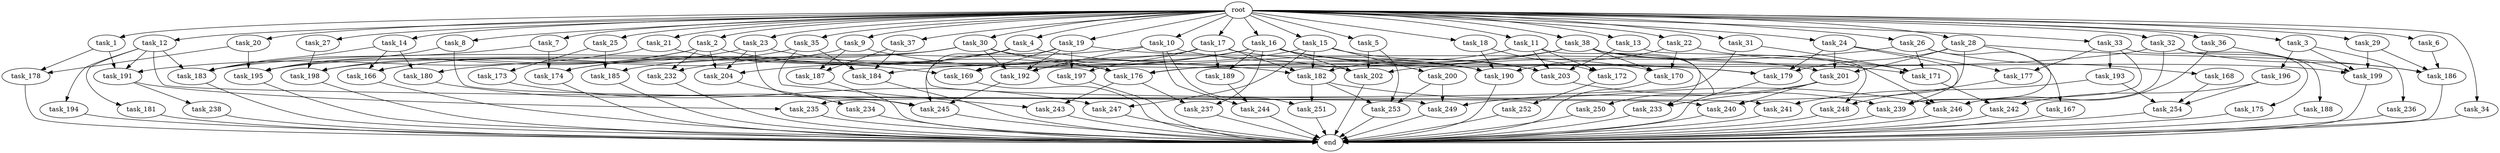 digraph G {
  root [size="0.000000"];
  task_1 [size="10.240000"];
  task_2 [size="10.240000"];
  task_3 [size="10.240000"];
  task_4 [size="10.240000"];
  task_5 [size="10.240000"];
  task_6 [size="10.240000"];
  task_7 [size="10.240000"];
  task_8 [size="10.240000"];
  task_9 [size="10.240000"];
  task_10 [size="10.240000"];
  task_11 [size="10.240000"];
  task_12 [size="10.240000"];
  task_13 [size="10.240000"];
  task_14 [size="10.240000"];
  task_15 [size="10.240000"];
  task_16 [size="10.240000"];
  task_17 [size="10.240000"];
  task_18 [size="10.240000"];
  task_19 [size="10.240000"];
  task_20 [size="10.240000"];
  task_21 [size="10.240000"];
  task_22 [size="10.240000"];
  task_23 [size="10.240000"];
  task_24 [size="10.240000"];
  task_25 [size="10.240000"];
  task_26 [size="10.240000"];
  task_27 [size="10.240000"];
  task_28 [size="10.240000"];
  task_29 [size="10.240000"];
  task_30 [size="10.240000"];
  task_31 [size="10.240000"];
  task_32 [size="10.240000"];
  task_33 [size="10.240000"];
  task_34 [size="10.240000"];
  task_35 [size="10.240000"];
  task_36 [size="10.240000"];
  task_37 [size="10.240000"];
  task_38 [size="10.240000"];
  task_166 [size="13829794693.120001"];
  task_167 [size="1374389534.720000"];
  task_168 [size="1374389534.720000"];
  task_169 [size="8332236554.240000"];
  task_170 [size="16922171146.240000"];
  task_171 [size="23880018165.760002"];
  task_172 [size="8418135900.160000"];
  task_173 [size="2147483648.000000"];
  task_174 [size="11252814315.520000"];
  task_175 [size="6957847019.520000"];
  task_176 [size="21818433863.680000"];
  task_177 [size="10050223472.639999"];
  task_178 [size="9706626088.960001"];
  task_179 [size="10823317585.920000"];
  task_180 [size="12455405158.400000"];
  task_181 [size="2147483648.000000"];
  task_182 [size="21904333209.600002"];
  task_183 [size="18382460026.880001"];
  task_184 [size="15290083573.760000"];
  task_185 [size="4294967296.000000"];
  task_186 [size="12283606466.559999"];
  task_187 [size="13915694039.040001"];
  task_188 [size="773094113.280000"];
  task_189 [size="9964324126.719999"];
  task_190 [size="19499151523.840000"];
  task_191 [size="10737418240.000000"];
  task_192 [size="15633680957.440001"];
  task_193 [size="6957847019.520000"];
  task_194 [size="2147483648.000000"];
  task_195 [size="18038862643.200001"];
  task_196 [size="343597383.680000"];
  task_197 [size="11682311045.120001"];
  task_198 [size="18296560680.959999"];
  task_199 [size="14774687498.240000"];
  task_200 [size="2147483648.000000"];
  task_201 [size="10393820856.320000"];
  task_202 [size="9620726743.040001"];
  task_203 [size="11338713661.440001"];
  task_204 [size="8246337208.320000"];
  task_232 [size="9706626088.960001"];
  task_233 [size="5583457484.800000"];
  task_234 [size="343597383.680000"];
  task_235 [size="8332236554.240000"];
  task_236 [size="343597383.680000"];
  task_237 [size="8332236554.240000"];
  task_238 [size="1374389534.720000"];
  task_239 [size="15032385536.000000"];
  task_240 [size="7730941132.800000"];
  task_241 [size="2491081031.680000"];
  task_242 [size="5583457484.800000"];
  task_243 [size="13915694039.040001"];
  task_244 [size="7301444403.200000"];
  task_245 [size="16149077032.960001"];
  task_246 [size="23450521436.160000"];
  task_247 [size="6356551598.080000"];
  task_248 [size="6270652252.160000"];
  task_249 [size="3092376453.120000"];
  task_250 [size="8589934592.000000"];
  task_251 [size="12799002542.080000"];
  task_252 [size="343597383.680000"];
  task_253 [size="14431090114.559999"];
  task_254 [size="5927054868.480000"];
  end [size="0.000000"];

  root -> task_1 [size="1.000000"];
  root -> task_2 [size="1.000000"];
  root -> task_3 [size="1.000000"];
  root -> task_4 [size="1.000000"];
  root -> task_5 [size="1.000000"];
  root -> task_6 [size="1.000000"];
  root -> task_7 [size="1.000000"];
  root -> task_8 [size="1.000000"];
  root -> task_9 [size="1.000000"];
  root -> task_10 [size="1.000000"];
  root -> task_11 [size="1.000000"];
  root -> task_12 [size="1.000000"];
  root -> task_13 [size="1.000000"];
  root -> task_14 [size="1.000000"];
  root -> task_15 [size="1.000000"];
  root -> task_16 [size="1.000000"];
  root -> task_17 [size="1.000000"];
  root -> task_18 [size="1.000000"];
  root -> task_19 [size="1.000000"];
  root -> task_20 [size="1.000000"];
  root -> task_21 [size="1.000000"];
  root -> task_22 [size="1.000000"];
  root -> task_23 [size="1.000000"];
  root -> task_24 [size="1.000000"];
  root -> task_25 [size="1.000000"];
  root -> task_26 [size="1.000000"];
  root -> task_27 [size="1.000000"];
  root -> task_28 [size="1.000000"];
  root -> task_29 [size="1.000000"];
  root -> task_30 [size="1.000000"];
  root -> task_31 [size="1.000000"];
  root -> task_32 [size="1.000000"];
  root -> task_33 [size="1.000000"];
  root -> task_34 [size="1.000000"];
  root -> task_35 [size="1.000000"];
  root -> task_36 [size="1.000000"];
  root -> task_37 [size="1.000000"];
  root -> task_38 [size="1.000000"];
  task_1 -> task_178 [size="536870912.000000"];
  task_1 -> task_191 [size="536870912.000000"];
  task_2 -> task_176 [size="536870912.000000"];
  task_2 -> task_195 [size="536870912.000000"];
  task_2 -> task_198 [size="536870912.000000"];
  task_2 -> task_204 [size="536870912.000000"];
  task_2 -> task_232 [size="536870912.000000"];
  task_3 -> task_196 [size="33554432.000000"];
  task_3 -> task_199 [size="33554432.000000"];
  task_3 -> task_236 [size="33554432.000000"];
  task_4 -> task_174 [size="209715200.000000"];
  task_4 -> task_179 [size="209715200.000000"];
  task_4 -> task_185 [size="209715200.000000"];
  task_4 -> task_241 [size="209715200.000000"];
  task_5 -> task_202 [size="536870912.000000"];
  task_5 -> task_253 [size="536870912.000000"];
  task_6 -> task_186 [size="679477248.000000"];
  task_7 -> task_174 [size="209715200.000000"];
  task_7 -> task_183 [size="209715200.000000"];
  task_8 -> task_195 [size="134217728.000000"];
  task_8 -> task_249 [size="134217728.000000"];
  task_9 -> task_180 [size="679477248.000000"];
  task_9 -> task_182 [size="679477248.000000"];
  task_9 -> task_187 [size="679477248.000000"];
  task_10 -> task_192 [size="411041792.000000"];
  task_10 -> task_203 [size="411041792.000000"];
  task_10 -> task_232 [size="411041792.000000"];
  task_10 -> task_244 [size="411041792.000000"];
  task_10 -> task_251 [size="411041792.000000"];
  task_11 -> task_172 [size="411041792.000000"];
  task_11 -> task_182 [size="411041792.000000"];
  task_11 -> task_203 [size="411041792.000000"];
  task_11 -> task_233 [size="411041792.000000"];
  task_12 -> task_181 [size="209715200.000000"];
  task_12 -> task_183 [size="209715200.000000"];
  task_12 -> task_191 [size="209715200.000000"];
  task_12 -> task_194 [size="209715200.000000"];
  task_12 -> task_240 [size="209715200.000000"];
  task_13 -> task_203 [size="75497472.000000"];
  task_13 -> task_248 [size="75497472.000000"];
  task_14 -> task_166 [size="536870912.000000"];
  task_14 -> task_180 [size="536870912.000000"];
  task_14 -> task_183 [size="536870912.000000"];
  task_15 -> task_169 [size="209715200.000000"];
  task_15 -> task_182 [size="209715200.000000"];
  task_15 -> task_200 [size="209715200.000000"];
  task_15 -> task_203 [size="209715200.000000"];
  task_15 -> task_247 [size="209715200.000000"];
  task_16 -> task_170 [size="134217728.000000"];
  task_16 -> task_179 [size="134217728.000000"];
  task_16 -> task_184 [size="134217728.000000"];
  task_16 -> task_189 [size="134217728.000000"];
  task_16 -> task_190 [size="134217728.000000"];
  task_16 -> task_192 [size="134217728.000000"];
  task_16 -> task_202 [size="134217728.000000"];
  task_16 -> task_204 [size="134217728.000000"];
  task_16 -> task_237 [size="134217728.000000"];
  task_17 -> task_171 [size="838860800.000000"];
  task_17 -> task_182 [size="838860800.000000"];
  task_17 -> task_189 [size="838860800.000000"];
  task_17 -> task_197 [size="838860800.000000"];
  task_17 -> task_198 [size="838860800.000000"];
  task_18 -> task_172 [size="411041792.000000"];
  task_18 -> task_190 [size="411041792.000000"];
  task_19 -> task_169 [size="301989888.000000"];
  task_19 -> task_192 [size="301989888.000000"];
  task_19 -> task_197 [size="301989888.000000"];
  task_19 -> task_201 [size="301989888.000000"];
  task_19 -> task_245 [size="301989888.000000"];
  task_20 -> task_178 [size="411041792.000000"];
  task_20 -> task_195 [size="411041792.000000"];
  task_21 -> task_169 [size="301989888.000000"];
  task_21 -> task_191 [size="301989888.000000"];
  task_22 -> task_170 [size="679477248.000000"];
  task_22 -> task_171 [size="679477248.000000"];
  task_22 -> task_190 [size="679477248.000000"];
  task_23 -> task_166 [size="134217728.000000"];
  task_23 -> task_202 [size="134217728.000000"];
  task_23 -> task_204 [size="134217728.000000"];
  task_23 -> task_245 [size="134217728.000000"];
  task_24 -> task_177 [size="301989888.000000"];
  task_24 -> task_179 [size="301989888.000000"];
  task_24 -> task_201 [size="301989888.000000"];
  task_24 -> task_239 [size="301989888.000000"];
  task_25 -> task_173 [size="209715200.000000"];
  task_25 -> task_185 [size="209715200.000000"];
  task_26 -> task_167 [size="134217728.000000"];
  task_26 -> task_168 [size="134217728.000000"];
  task_26 -> task_171 [size="134217728.000000"];
  task_26 -> task_202 [size="134217728.000000"];
  task_27 -> task_198 [size="411041792.000000"];
  task_28 -> task_179 [size="411041792.000000"];
  task_28 -> task_186 [size="411041792.000000"];
  task_28 -> task_201 [size="411041792.000000"];
  task_28 -> task_239 [size="411041792.000000"];
  task_28 -> task_240 [size="411041792.000000"];
  task_29 -> task_186 [size="33554432.000000"];
  task_29 -> task_199 [size="33554432.000000"];
  task_30 -> task_174 [size="679477248.000000"];
  task_30 -> task_176 [size="679477248.000000"];
  task_30 -> task_190 [size="679477248.000000"];
  task_30 -> task_192 [size="679477248.000000"];
  task_30 -> task_195 [size="679477248.000000"];
  task_31 -> task_171 [size="679477248.000000"];
  task_31 -> task_235 [size="679477248.000000"];
  task_32 -> task_176 [size="75497472.000000"];
  task_32 -> task_186 [size="75497472.000000"];
  task_32 -> task_188 [size="75497472.000000"];
  task_32 -> task_246 [size="75497472.000000"];
  task_33 -> task_175 [size="679477248.000000"];
  task_33 -> task_177 [size="679477248.000000"];
  task_33 -> task_193 [size="679477248.000000"];
  task_33 -> task_239 [size="679477248.000000"];
  task_34 -> end [size="1.000000"];
  task_35 -> task_166 [size="679477248.000000"];
  task_35 -> task_184 [size="679477248.000000"];
  task_35 -> task_243 [size="679477248.000000"];
  task_36 -> task_199 [size="536870912.000000"];
  task_36 -> task_246 [size="536870912.000000"];
  task_37 -> task_184 [size="679477248.000000"];
  task_37 -> task_187 [size="679477248.000000"];
  task_38 -> task_170 [size="838860800.000000"];
  task_38 -> task_176 [size="838860800.000000"];
  task_38 -> task_183 [size="838860800.000000"];
  task_38 -> task_199 [size="838860800.000000"];
  task_38 -> task_246 [size="838860800.000000"];
  task_38 -> task_250 [size="838860800.000000"];
  task_166 -> end [size="1.000000"];
  task_167 -> end [size="1.000000"];
  task_168 -> task_254 [size="411041792.000000"];
  task_169 -> end [size="1.000000"];
  task_170 -> end [size="1.000000"];
  task_171 -> task_242 [size="411041792.000000"];
  task_172 -> task_252 [size="33554432.000000"];
  task_173 -> task_247 [size="411041792.000000"];
  task_174 -> end [size="1.000000"];
  task_175 -> end [size="1.000000"];
  task_176 -> task_237 [size="679477248.000000"];
  task_176 -> task_243 [size="679477248.000000"];
  task_177 -> task_248 [size="536870912.000000"];
  task_178 -> end [size="1.000000"];
  task_179 -> end [size="1.000000"];
  task_180 -> task_245 [size="838860800.000000"];
  task_181 -> end [size="1.000000"];
  task_182 -> task_246 [size="838860800.000000"];
  task_182 -> task_251 [size="838860800.000000"];
  task_182 -> task_253 [size="838860800.000000"];
  task_183 -> end [size="1.000000"];
  task_184 -> end [size="1.000000"];
  task_185 -> end [size="1.000000"];
  task_186 -> end [size="1.000000"];
  task_187 -> end [size="1.000000"];
  task_188 -> end [size="1.000000"];
  task_189 -> task_244 [size="301989888.000000"];
  task_190 -> end [size="1.000000"];
  task_191 -> task_235 [size="134217728.000000"];
  task_191 -> task_238 [size="134217728.000000"];
  task_192 -> task_245 [size="301989888.000000"];
  task_193 -> task_241 [size="33554432.000000"];
  task_193 -> task_254 [size="33554432.000000"];
  task_194 -> end [size="1.000000"];
  task_195 -> end [size="1.000000"];
  task_196 -> task_242 [size="134217728.000000"];
  task_196 -> task_254 [size="134217728.000000"];
  task_197 -> end [size="1.000000"];
  task_198 -> end [size="1.000000"];
  task_199 -> end [size="1.000000"];
  task_200 -> task_249 [size="33554432.000000"];
  task_200 -> task_253 [size="33554432.000000"];
  task_201 -> task_233 [size="134217728.000000"];
  task_201 -> task_240 [size="134217728.000000"];
  task_201 -> task_249 [size="134217728.000000"];
  task_202 -> end [size="1.000000"];
  task_203 -> task_239 [size="75497472.000000"];
  task_204 -> task_234 [size="33554432.000000"];
  task_232 -> end [size="1.000000"];
  task_233 -> end [size="1.000000"];
  task_234 -> end [size="1.000000"];
  task_235 -> end [size="1.000000"];
  task_236 -> end [size="1.000000"];
  task_237 -> end [size="1.000000"];
  task_238 -> end [size="1.000000"];
  task_239 -> end [size="1.000000"];
  task_240 -> end [size="1.000000"];
  task_241 -> end [size="1.000000"];
  task_242 -> end [size="1.000000"];
  task_243 -> end [size="1.000000"];
  task_244 -> end [size="1.000000"];
  task_245 -> end [size="1.000000"];
  task_246 -> end [size="1.000000"];
  task_247 -> end [size="1.000000"];
  task_248 -> end [size="1.000000"];
  task_249 -> end [size="1.000000"];
  task_250 -> end [size="1.000000"];
  task_251 -> end [size="1.000000"];
  task_252 -> end [size="1.000000"];
  task_253 -> end [size="1.000000"];
  task_254 -> end [size="1.000000"];
}
